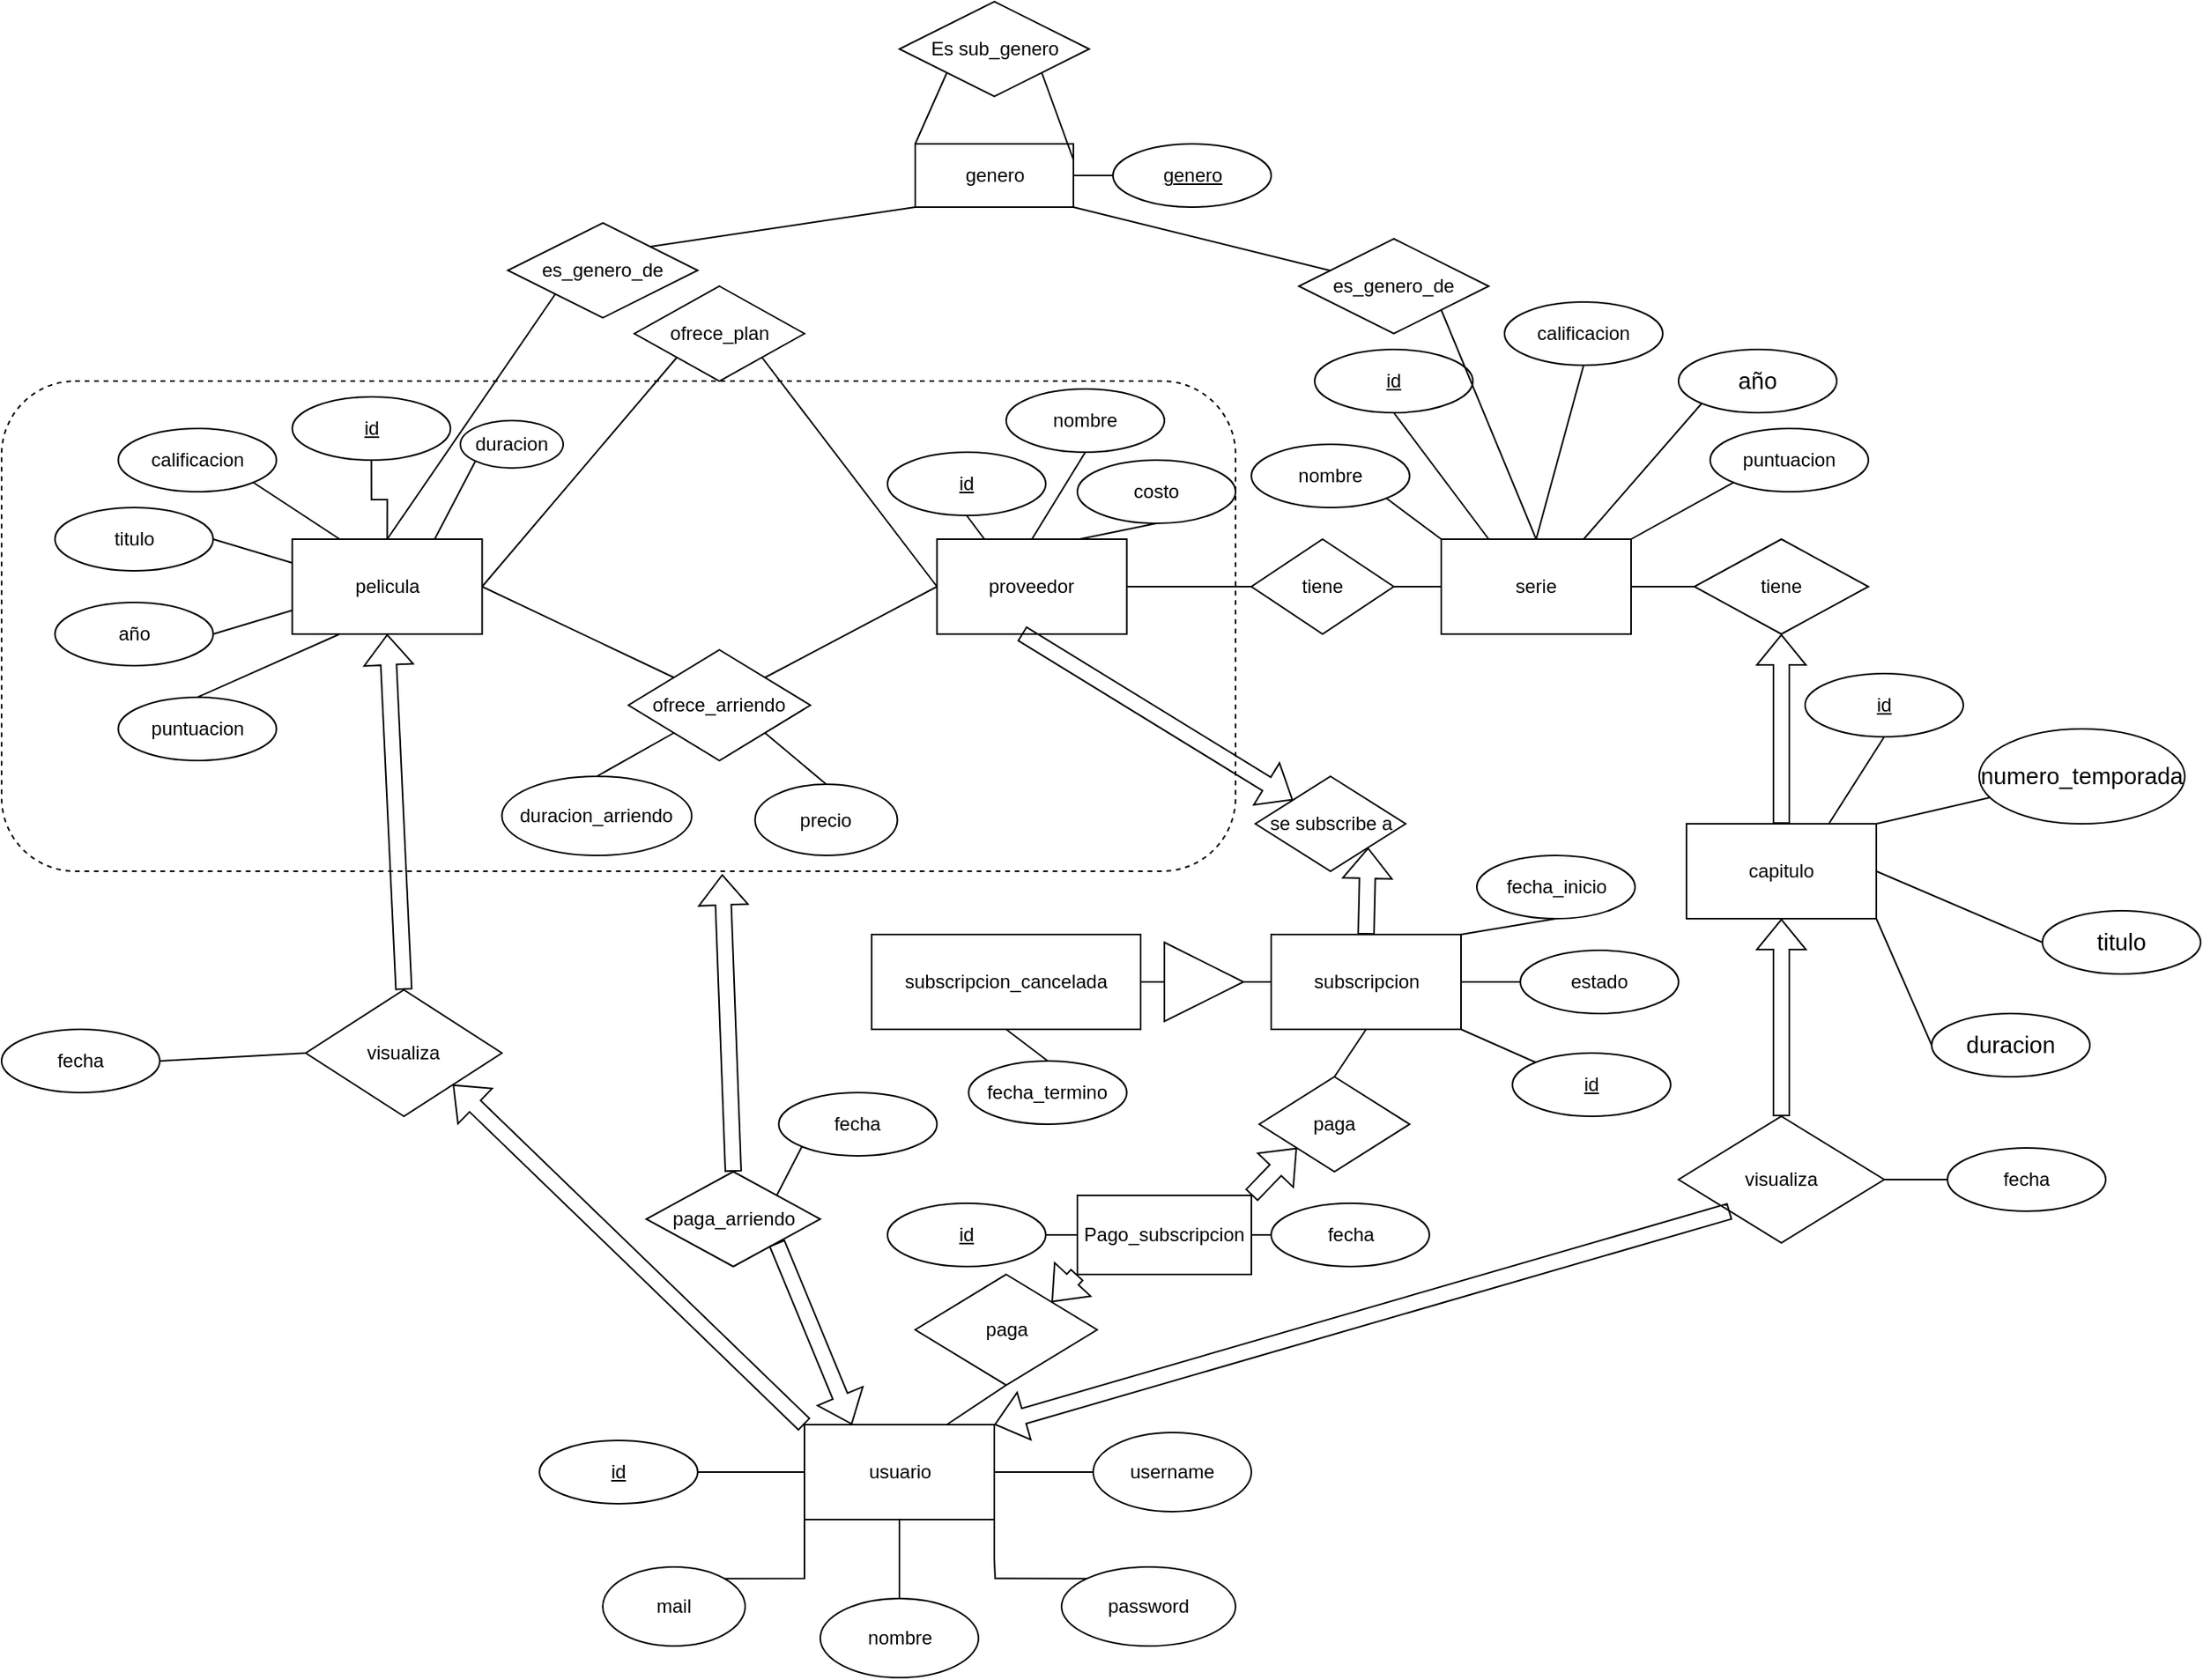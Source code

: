 <mxfile version="15.5.2" type="github">
  <diagram id="vlHWbcFzSscFvXUxdv6s" name="Page-1">
    <mxGraphModel dx="3152" dy="2373" grid="1" gridSize="10" guides="1" tooltips="1" connect="1" arrows="1" fold="1" page="1" pageScale="1" pageWidth="850" pageHeight="1100" math="0" shadow="0">
      <root>
        <mxCell id="0" />
        <mxCell id="1" parent="0" />
        <mxCell id="LzsUhwHeqIONg-uNbYEA-2" value="usuario" style="rounded=0;whiteSpace=wrap;html=1;" parent="1" vertex="1">
          <mxGeometry x="237.5" y="740" width="120" height="60" as="geometry" />
        </mxCell>
        <mxCell id="LzsUhwHeqIONg-uNbYEA-3" value="id" style="ellipse;whiteSpace=wrap;html=1;align=center;fontStyle=4;" parent="1" vertex="1">
          <mxGeometry x="70" y="750" width="100" height="40" as="geometry" />
        </mxCell>
        <mxCell id="LzsUhwHeqIONg-uNbYEA-4" value="" style="endArrow=none;html=1;rounded=0;edgeStyle=orthogonalEdgeStyle;entryX=1;entryY=0.5;entryDx=0;entryDy=0;exitX=0;exitY=0.5;exitDx=0;exitDy=0;" parent="1" source="LzsUhwHeqIONg-uNbYEA-2" target="LzsUhwHeqIONg-uNbYEA-3" edge="1">
          <mxGeometry relative="1" as="geometry">
            <mxPoint x="260" y="800" as="sourcePoint" />
            <mxPoint x="420" y="800" as="targetPoint" />
          </mxGeometry>
        </mxCell>
        <mxCell id="LzsUhwHeqIONg-uNbYEA-5" value="pelicula" style="rounded=0;whiteSpace=wrap;html=1;" parent="1" vertex="1">
          <mxGeometry x="-86.25" y="180" width="120" height="60" as="geometry" />
        </mxCell>
        <mxCell id="LzsUhwHeqIONg-uNbYEA-6" value="id" style="ellipse;whiteSpace=wrap;html=1;align=center;fontStyle=4;" parent="1" vertex="1">
          <mxGeometry x="-86.25" y="90" width="100" height="40" as="geometry" />
        </mxCell>
        <mxCell id="LzsUhwHeqIONg-uNbYEA-7" value="" style="endArrow=none;html=1;rounded=0;edgeStyle=orthogonalEdgeStyle;entryX=0.5;entryY=1;entryDx=0;entryDy=0;exitX=0.5;exitY=0;exitDx=0;exitDy=0;" parent="1" source="LzsUhwHeqIONg-uNbYEA-5" target="LzsUhwHeqIONg-uNbYEA-6" edge="1">
          <mxGeometry relative="1" as="geometry">
            <mxPoint x="-156.25" y="180" as="sourcePoint" />
            <mxPoint x="3.75" y="180" as="targetPoint" />
          </mxGeometry>
        </mxCell>
        <mxCell id="LzsUhwHeqIONg-uNbYEA-8" value="proveedor" style="rounded=0;whiteSpace=wrap;html=1;" parent="1" vertex="1">
          <mxGeometry x="321.25" y="180" width="120" height="60" as="geometry" />
        </mxCell>
        <mxCell id="LzsUhwHeqIONg-uNbYEA-9" value="id" style="ellipse;whiteSpace=wrap;html=1;align=center;fontStyle=4;" parent="1" vertex="1">
          <mxGeometry x="290" y="125" width="100" height="40" as="geometry" />
        </mxCell>
        <mxCell id="LzsUhwHeqIONg-uNbYEA-10" value="" style="endArrow=none;html=1;rounded=0;entryX=0.5;entryY=1;entryDx=0;entryDy=0;exitX=0.25;exitY=0;exitDx=0;exitDy=0;" parent="1" source="LzsUhwHeqIONg-uNbYEA-8" target="LzsUhwHeqIONg-uNbYEA-9" edge="1">
          <mxGeometry relative="1" as="geometry">
            <mxPoint x="-118.75" y="210" as="sourcePoint" />
            <mxPoint x="41.25" y="210" as="targetPoint" />
          </mxGeometry>
        </mxCell>
        <mxCell id="LzsUhwHeqIONg-uNbYEA-11" value="serie" style="rounded=0;whiteSpace=wrap;html=1;" parent="1" vertex="1">
          <mxGeometry x="640" y="180" width="120" height="60" as="geometry" />
        </mxCell>
        <mxCell id="LzsUhwHeqIONg-uNbYEA-12" value="id" style="ellipse;whiteSpace=wrap;html=1;align=center;fontStyle=4;" parent="1" vertex="1">
          <mxGeometry x="560" y="60" width="100" height="40" as="geometry" />
        </mxCell>
        <mxCell id="LzsUhwHeqIONg-uNbYEA-13" value="" style="endArrow=none;html=1;rounded=0;entryX=0.5;entryY=1;entryDx=0;entryDy=0;exitX=0.25;exitY=0;exitDx=0;exitDy=0;" parent="1" source="LzsUhwHeqIONg-uNbYEA-11" target="LzsUhwHeqIONg-uNbYEA-12" edge="1">
          <mxGeometry relative="1" as="geometry">
            <mxPoint x="700" y="180" as="sourcePoint" />
            <mxPoint x="860" y="180" as="targetPoint" />
          </mxGeometry>
        </mxCell>
        <mxCell id="LzsUhwHeqIONg-uNbYEA-14" value="ofrece_plan" style="shape=rhombus;perimeter=rhombusPerimeter;whiteSpace=wrap;html=1;align=center;" parent="1" vertex="1">
          <mxGeometry x="130" y="20" width="107.5" height="60" as="geometry" />
        </mxCell>
        <mxCell id="LzsUhwHeqIONg-uNbYEA-15" value="tiene" style="shape=rhombus;perimeter=rhombusPerimeter;whiteSpace=wrap;html=1;align=center;" parent="1" vertex="1">
          <mxGeometry x="520" y="180" width="90" height="60" as="geometry" />
        </mxCell>
        <mxCell id="LzsUhwHeqIONg-uNbYEA-16" value="" style="endArrow=none;html=1;rounded=0;exitX=1;exitY=0.5;exitDx=0;exitDy=0;entryX=0;entryY=1;entryDx=0;entryDy=0;" parent="1" source="LzsUhwHeqIONg-uNbYEA-5" target="LzsUhwHeqIONg-uNbYEA-14" edge="1">
          <mxGeometry relative="1" as="geometry">
            <mxPoint x="33.75" y="260" as="sourcePoint" />
            <mxPoint x="73.75" y="210" as="targetPoint" />
          </mxGeometry>
        </mxCell>
        <mxCell id="LzsUhwHeqIONg-uNbYEA-17" value="" style="endArrow=none;html=1;rounded=0;exitX=1;exitY=1;exitDx=0;exitDy=0;entryX=0;entryY=0.5;entryDx=0;entryDy=0;" parent="1" source="LzsUhwHeqIONg-uNbYEA-14" target="LzsUhwHeqIONg-uNbYEA-8" edge="1">
          <mxGeometry relative="1" as="geometry">
            <mxPoint x="206.25" y="120" as="sourcePoint" />
            <mxPoint x="326.25" y="210" as="targetPoint" />
          </mxGeometry>
        </mxCell>
        <mxCell id="LzsUhwHeqIONg-uNbYEA-18" value="" style="endArrow=none;html=1;rounded=0;edgeStyle=orthogonalEdgeStyle;exitX=1;exitY=0.5;exitDx=0;exitDy=0;entryX=0;entryY=0.5;entryDx=0;entryDy=0;" parent="1" source="LzsUhwHeqIONg-uNbYEA-8" target="LzsUhwHeqIONg-uNbYEA-15" edge="1">
          <mxGeometry relative="1" as="geometry">
            <mxPoint x="490" y="210" as="sourcePoint" />
            <mxPoint x="520" y="210" as="targetPoint" />
          </mxGeometry>
        </mxCell>
        <mxCell id="LzsUhwHeqIONg-uNbYEA-19" value="" style="endArrow=none;html=1;rounded=0;edgeStyle=orthogonalEdgeStyle;exitX=1;exitY=0.5;exitDx=0;exitDy=0;entryX=0;entryY=0.5;entryDx=0;entryDy=0;" parent="1" source="LzsUhwHeqIONg-uNbYEA-15" target="LzsUhwHeqIONg-uNbYEA-11" edge="1">
          <mxGeometry relative="1" as="geometry">
            <mxPoint x="440" y="60" as="sourcePoint" />
            <mxPoint x="600" y="60" as="targetPoint" />
          </mxGeometry>
        </mxCell>
        <mxCell id="LzsUhwHeqIONg-uNbYEA-20" value="paga" style="shape=rhombus;perimeter=rhombusPerimeter;whiteSpace=wrap;html=1;align=center;" parent="1" vertex="1">
          <mxGeometry x="307.5" y="645" width="115" height="70" as="geometry" />
        </mxCell>
        <mxCell id="LzsUhwHeqIONg-uNbYEA-21" value="" style="endArrow=none;html=1;rounded=0;exitX=0.5;exitY=1;exitDx=0;exitDy=0;entryX=0.75;entryY=0;entryDx=0;entryDy=0;" parent="1" source="LzsUhwHeqIONg-uNbYEA-20" target="LzsUhwHeqIONg-uNbYEA-2" edge="1">
          <mxGeometry relative="1" as="geometry">
            <mxPoint x="340" y="590" as="sourcePoint" />
            <mxPoint x="500" y="590" as="targetPoint" />
          </mxGeometry>
        </mxCell>
        <mxCell id="LzsUhwHeqIONg-uNbYEA-22" value="nombre" style="ellipse;whiteSpace=wrap;html=1;" parent="1" vertex="1">
          <mxGeometry x="247.5" y="850" width="100" height="50" as="geometry" />
        </mxCell>
        <mxCell id="LzsUhwHeqIONg-uNbYEA-23" value="mail" style="ellipse;whiteSpace=wrap;html=1;" parent="1" vertex="1">
          <mxGeometry x="110" y="830" width="90" height="50" as="geometry" />
        </mxCell>
        <mxCell id="LzsUhwHeqIONg-uNbYEA-24" value="password" style="ellipse;whiteSpace=wrap;html=1;" parent="1" vertex="1">
          <mxGeometry x="400" y="830" width="110" height="50" as="geometry" />
        </mxCell>
        <mxCell id="LzsUhwHeqIONg-uNbYEA-25" value="username" style="ellipse;whiteSpace=wrap;html=1;" parent="1" vertex="1">
          <mxGeometry x="420" y="745" width="100" height="50" as="geometry" />
        </mxCell>
        <mxCell id="LzsUhwHeqIONg-uNbYEA-26" value="" style="endArrow=none;html=1;rounded=0;edgeStyle=orthogonalEdgeStyle;exitX=1;exitY=0;exitDx=0;exitDy=0;entryX=0;entryY=1;entryDx=0;entryDy=0;" parent="1" source="LzsUhwHeqIONg-uNbYEA-23" target="LzsUhwHeqIONg-uNbYEA-2" edge="1">
          <mxGeometry relative="1" as="geometry">
            <mxPoint x="160" y="1000" as="sourcePoint" />
            <mxPoint x="320" y="1000" as="targetPoint" />
          </mxGeometry>
        </mxCell>
        <mxCell id="LzsUhwHeqIONg-uNbYEA-27" value="" style="endArrow=none;html=1;rounded=0;edgeStyle=orthogonalEdgeStyle;exitX=0.5;exitY=1;exitDx=0;exitDy=0;entryX=0.5;entryY=0;entryDx=0;entryDy=0;" parent="1" source="LzsUhwHeqIONg-uNbYEA-2" target="LzsUhwHeqIONg-uNbYEA-22" edge="1">
          <mxGeometry relative="1" as="geometry">
            <mxPoint x="360" y="800" as="sourcePoint" />
            <mxPoint x="520" y="800" as="targetPoint" />
          </mxGeometry>
        </mxCell>
        <mxCell id="LzsUhwHeqIONg-uNbYEA-28" value="" style="endArrow=none;html=1;rounded=0;edgeStyle=orthogonalEdgeStyle;entryX=0;entryY=0.5;entryDx=0;entryDy=0;exitX=1;exitY=0.5;exitDx=0;exitDy=0;" parent="1" source="LzsUhwHeqIONg-uNbYEA-2" target="LzsUhwHeqIONg-uNbYEA-25" edge="1">
          <mxGeometry relative="1" as="geometry">
            <mxPoint x="390" y="770" as="sourcePoint" />
            <mxPoint x="190" y="1040" as="targetPoint" />
          </mxGeometry>
        </mxCell>
        <mxCell id="LzsUhwHeqIONg-uNbYEA-29" value="" style="endArrow=none;html=1;rounded=0;edgeStyle=orthogonalEdgeStyle;exitX=1;exitY=1;exitDx=0;exitDy=0;entryX=0;entryY=0;entryDx=0;entryDy=0;" parent="1" source="LzsUhwHeqIONg-uNbYEA-2" target="LzsUhwHeqIONg-uNbYEA-24" edge="1">
          <mxGeometry relative="1" as="geometry">
            <mxPoint x="320" y="990" as="sourcePoint" />
            <mxPoint x="480" y="990" as="targetPoint" />
            <Array as="points">
              <mxPoint x="358" y="825" />
              <mxPoint x="358" y="857" />
            </Array>
          </mxGeometry>
        </mxCell>
        <mxCell id="LzsUhwHeqIONg-uNbYEA-30" value="duracion" style="ellipse;whiteSpace=wrap;html=1;align=center;" parent="1" vertex="1">
          <mxGeometry x="20" y="105" width="65" height="30" as="geometry" />
        </mxCell>
        <mxCell id="LzsUhwHeqIONg-uNbYEA-31" value="calificacion" style="ellipse;whiteSpace=wrap;html=1;align=center;" parent="1" vertex="1">
          <mxGeometry x="-196.25" y="110" width="100" height="40" as="geometry" />
        </mxCell>
        <mxCell id="LzsUhwHeqIONg-uNbYEA-32" value="año" style="ellipse;whiteSpace=wrap;html=1;align=center;" parent="1" vertex="1">
          <mxGeometry x="-236.25" y="220" width="100" height="40" as="geometry" />
        </mxCell>
        <mxCell id="LzsUhwHeqIONg-uNbYEA-33" value="puntuacion" style="ellipse;whiteSpace=wrap;html=1;align=center;" parent="1" vertex="1">
          <mxGeometry x="-196.25" y="280" width="100" height="40" as="geometry" />
        </mxCell>
        <mxCell id="LzsUhwHeqIONg-uNbYEA-34" value="titulo" style="ellipse;whiteSpace=wrap;html=1;align=center;" parent="1" vertex="1">
          <mxGeometry x="-236.25" y="160" width="100" height="40" as="geometry" />
        </mxCell>
        <mxCell id="LzsUhwHeqIONg-uNbYEA-35" value="" style="endArrow=none;html=1;rounded=0;exitX=1;exitY=0.5;exitDx=0;exitDy=0;entryX=0;entryY=0.25;entryDx=0;entryDy=0;" parent="1" source="LzsUhwHeqIONg-uNbYEA-34" target="LzsUhwHeqIONg-uNbYEA-5" edge="1">
          <mxGeometry relative="1" as="geometry">
            <mxPoint x="-116.25" y="190" as="sourcePoint" />
            <mxPoint x="-86.25" y="180" as="targetPoint" />
          </mxGeometry>
        </mxCell>
        <mxCell id="LzsUhwHeqIONg-uNbYEA-36" value="" style="endArrow=none;html=1;rounded=0;entryX=0;entryY=1;entryDx=0;entryDy=0;exitX=0.75;exitY=0;exitDx=0;exitDy=0;" parent="1" source="LzsUhwHeqIONg-uNbYEA-5" target="LzsUhwHeqIONg-uNbYEA-30" edge="1">
          <mxGeometry relative="1" as="geometry">
            <mxPoint x="-86.25" y="270" as="sourcePoint" />
            <mxPoint x="73.75" y="270" as="targetPoint" />
          </mxGeometry>
        </mxCell>
        <mxCell id="LzsUhwHeqIONg-uNbYEA-37" value="" style="endArrow=none;html=1;rounded=0;exitX=1;exitY=1;exitDx=0;exitDy=0;entryX=0.25;entryY=0;entryDx=0;entryDy=0;" parent="1" source="LzsUhwHeqIONg-uNbYEA-31" target="LzsUhwHeqIONg-uNbYEA-5" edge="1">
          <mxGeometry relative="1" as="geometry">
            <mxPoint x="-46.25" y="370" as="sourcePoint" />
            <mxPoint x="113.75" y="370" as="targetPoint" />
          </mxGeometry>
        </mxCell>
        <mxCell id="LzsUhwHeqIONg-uNbYEA-38" value="" style="endArrow=none;html=1;rounded=0;exitX=1;exitY=0.5;exitDx=0;exitDy=0;entryX=0;entryY=0.75;entryDx=0;entryDy=0;" parent="1" source="LzsUhwHeqIONg-uNbYEA-32" target="LzsUhwHeqIONg-uNbYEA-5" edge="1">
          <mxGeometry relative="1" as="geometry">
            <mxPoint x="-106.25" y="420" as="sourcePoint" />
            <mxPoint x="53.75" y="420" as="targetPoint" />
          </mxGeometry>
        </mxCell>
        <mxCell id="LzsUhwHeqIONg-uNbYEA-39" value="" style="endArrow=none;html=1;rounded=0;exitX=0.5;exitY=0;exitDx=0;exitDy=0;entryX=0.25;entryY=1;entryDx=0;entryDy=0;" parent="1" source="LzsUhwHeqIONg-uNbYEA-33" target="LzsUhwHeqIONg-uNbYEA-5" edge="1">
          <mxGeometry relative="1" as="geometry">
            <mxPoint x="-120.895" y="285.858" as="sourcePoint" />
            <mxPoint x="23.75" y="430" as="targetPoint" />
          </mxGeometry>
        </mxCell>
        <mxCell id="LzsUhwHeqIONg-uNbYEA-40" value="puntuacion" style="ellipse;whiteSpace=wrap;html=1;align=center;" parent="1" vertex="1">
          <mxGeometry x="810" y="110" width="100" height="40" as="geometry" />
        </mxCell>
        <mxCell id="LzsUhwHeqIONg-uNbYEA-41" value="calificacion" style="ellipse;whiteSpace=wrap;html=1;align=center;" parent="1" vertex="1">
          <mxGeometry x="680" y="30" width="100" height="40" as="geometry" />
        </mxCell>
        <mxCell id="LzsUhwHeqIONg-uNbYEA-42" value="nombre" style="ellipse;whiteSpace=wrap;html=1;align=center;" parent="1" vertex="1">
          <mxGeometry x="520" y="120" width="100" height="40" as="geometry" />
        </mxCell>
        <mxCell id="LzsUhwHeqIONg-uNbYEA-43" value="" style="endArrow=none;html=1;rounded=0;exitX=1;exitY=1;exitDx=0;exitDy=0;entryX=0;entryY=0;entryDx=0;entryDy=0;" parent="1" source="LzsUhwHeqIONg-uNbYEA-42" target="LzsUhwHeqIONg-uNbYEA-11" edge="1">
          <mxGeometry relative="1" as="geometry">
            <mxPoint x="620" y="160" as="sourcePoint" />
            <mxPoint x="780" y="160" as="targetPoint" />
          </mxGeometry>
        </mxCell>
        <mxCell id="LzsUhwHeqIONg-uNbYEA-44" value="" style="endArrow=none;html=1;exitX=0.5;exitY=0;exitDx=0;exitDy=0;rounded=0;entryX=0.5;entryY=1;entryDx=0;entryDy=0;" parent="1" source="LzsUhwHeqIONg-uNbYEA-11" target="LzsUhwHeqIONg-uNbYEA-41" edge="1">
          <mxGeometry relative="1" as="geometry">
            <mxPoint x="620" y="290" as="sourcePoint" />
            <mxPoint x="710" y="80" as="targetPoint" />
          </mxGeometry>
        </mxCell>
        <mxCell id="LzsUhwHeqIONg-uNbYEA-45" value="" style="endArrow=none;html=1;rounded=0;exitX=1;exitY=0;exitDx=0;exitDy=0;entryX=0;entryY=1;entryDx=0;entryDy=0;" parent="1" source="LzsUhwHeqIONg-uNbYEA-11" target="LzsUhwHeqIONg-uNbYEA-40" edge="1">
          <mxGeometry relative="1" as="geometry">
            <mxPoint x="790" y="220" as="sourcePoint" />
            <mxPoint x="820" y="210" as="targetPoint" />
          </mxGeometry>
        </mxCell>
        <mxCell id="LzsUhwHeqIONg-uNbYEA-48" value="nombre" style="ellipse;whiteSpace=wrap;html=1;align=center;" parent="1" vertex="1">
          <mxGeometry x="365" y="85" width="100" height="40" as="geometry" />
        </mxCell>
        <mxCell id="LzsUhwHeqIONg-uNbYEA-49" value="" style="endArrow=none;html=1;rounded=0;entryX=0.5;entryY=1;entryDx=0;entryDy=0;exitX=0.5;exitY=0;exitDx=0;exitDy=0;" parent="1" source="LzsUhwHeqIONg-uNbYEA-8" target="LzsUhwHeqIONg-uNbYEA-48" edge="1">
          <mxGeometry relative="1" as="geometry">
            <mxPoint x="371.25" y="190" as="sourcePoint" />
            <mxPoint x="303.75" y="100" as="targetPoint" />
          </mxGeometry>
        </mxCell>
        <mxCell id="LzsUhwHeqIONg-uNbYEA-50" value="costo" style="ellipse;whiteSpace=wrap;html=1;align=center;" parent="1" vertex="1">
          <mxGeometry x="410" y="130" width="100" height="40" as="geometry" />
        </mxCell>
        <mxCell id="LzsUhwHeqIONg-uNbYEA-51" value="" style="endArrow=none;html=1;rounded=0;entryX=0.5;entryY=1;entryDx=0;entryDy=0;exitX=0.75;exitY=0;exitDx=0;exitDy=0;" parent="1" source="LzsUhwHeqIONg-uNbYEA-8" target="LzsUhwHeqIONg-uNbYEA-50" edge="1">
          <mxGeometry relative="1" as="geometry">
            <mxPoint x="371.25" y="190" as="sourcePoint" />
            <mxPoint x="303.75" y="100" as="targetPoint" />
            <Array as="points" />
          </mxGeometry>
        </mxCell>
        <mxCell id="LzsUhwHeqIONg-uNbYEA-58" value="precio" style="ellipse;whiteSpace=wrap;html=1;align=center;" parent="1" vertex="1">
          <mxGeometry x="206.25" y="335" width="90" height="45" as="geometry" />
        </mxCell>
        <mxCell id="LzsUhwHeqIONg-uNbYEA-59" value="duracion_arriendo" style="ellipse;whiteSpace=wrap;html=1;align=center;" parent="1" vertex="1">
          <mxGeometry x="46.25" y="330" width="120" height="50" as="geometry" />
        </mxCell>
        <mxCell id="LzsUhwHeqIONg-uNbYEA-60" value="" style="endArrow=none;html=1;rounded=0;exitX=0.5;exitY=0;exitDx=0;exitDy=0;entryX=0;entryY=1;entryDx=0;entryDy=0;" parent="1" source="LzsUhwHeqIONg-uNbYEA-59" target="LzsUhwHeqIONg-uNbYEA-71" edge="1">
          <mxGeometry relative="1" as="geometry">
            <mxPoint x="316.25" y="380" as="sourcePoint" />
            <mxPoint x="196.25" y="450" as="targetPoint" />
          </mxGeometry>
        </mxCell>
        <mxCell id="LzsUhwHeqIONg-uNbYEA-63" value="" style="endArrow=none;html=1;rounded=0;exitX=1;exitY=1;exitDx=0;exitDy=0;entryX=0.5;entryY=0;entryDx=0;entryDy=0;" parent="1" source="LzsUhwHeqIONg-uNbYEA-71" target="LzsUhwHeqIONg-uNbYEA-58" edge="1">
          <mxGeometry relative="1" as="geometry">
            <mxPoint x="256.25" y="450" as="sourcePoint" />
            <mxPoint x="226.25" y="430" as="targetPoint" />
          </mxGeometry>
        </mxCell>
        <mxCell id="LzsUhwHeqIONg-uNbYEA-71" value="ofrece_arriendo" style="rhombus;whiteSpace=wrap;html=1;" parent="1" vertex="1">
          <mxGeometry x="126.25" y="250" width="115" height="70" as="geometry" />
        </mxCell>
        <mxCell id="LzsUhwHeqIONg-uNbYEA-72" value="" style="endArrow=none;html=1;rounded=0;exitX=1;exitY=0.5;exitDx=0;exitDy=0;entryX=0;entryY=0;entryDx=0;entryDy=0;" parent="1" source="LzsUhwHeqIONg-uNbYEA-5" target="LzsUhwHeqIONg-uNbYEA-71" edge="1">
          <mxGeometry relative="1" as="geometry">
            <mxPoint x="43.75" y="220" as="sourcePoint" />
            <mxPoint x="156.25" y="170" as="targetPoint" />
          </mxGeometry>
        </mxCell>
        <mxCell id="LzsUhwHeqIONg-uNbYEA-73" value="" style="endArrow=none;html=1;rounded=0;exitX=1;exitY=0;exitDx=0;exitDy=0;entryX=0;entryY=0.5;entryDx=0;entryDy=0;" parent="1" source="LzsUhwHeqIONg-uNbYEA-71" target="LzsUhwHeqIONg-uNbYEA-8" edge="1">
          <mxGeometry relative="1" as="geometry">
            <mxPoint x="43.75" y="220" as="sourcePoint" />
            <mxPoint x="170" y="277.5" as="targetPoint" />
          </mxGeometry>
        </mxCell>
        <mxCell id="LzsUhwHeqIONg-uNbYEA-74" value="paga_arriendo" style="rhombus;whiteSpace=wrap;html=1;" parent="1" vertex="1">
          <mxGeometry x="137.5" y="580" width="110" height="60" as="geometry" />
        </mxCell>
        <mxCell id="LzsUhwHeqIONg-uNbYEA-76" value="capitulo" style="whiteSpace=wrap;html=1;align=center;" parent="1" vertex="1">
          <mxGeometry x="795" y="360" width="120" height="60" as="geometry" />
        </mxCell>
        <mxCell id="LzsUhwHeqIONg-uNbYEA-77" value="tiene" style="shape=rhombus;perimeter=rhombusPerimeter;whiteSpace=wrap;html=1;align=center;" parent="1" vertex="1">
          <mxGeometry x="800" y="180" width="110" height="60" as="geometry" />
        </mxCell>
        <mxCell id="LzsUhwHeqIONg-uNbYEA-78" value="" style="endArrow=none;html=1;rounded=0;entryX=0;entryY=0.5;entryDx=0;entryDy=0;exitX=1;exitY=0.5;exitDx=0;exitDy=0;" parent="1" source="LzsUhwHeqIONg-uNbYEA-11" target="LzsUhwHeqIONg-uNbYEA-77" edge="1">
          <mxGeometry relative="1" as="geometry">
            <mxPoint x="800" y="230" as="sourcePoint" />
            <mxPoint x="570" y="180" as="targetPoint" />
          </mxGeometry>
        </mxCell>
        <mxCell id="LzsUhwHeqIONg-uNbYEA-81" value="id" style="ellipse;whiteSpace=wrap;html=1;align=center;fontStyle=4;" parent="1" vertex="1">
          <mxGeometry x="870" y="265" width="100" height="40" as="geometry" />
        </mxCell>
        <mxCell id="LzsUhwHeqIONg-uNbYEA-82" value="" style="endArrow=none;html=1;rounded=0;entryX=0.75;entryY=0;entryDx=0;entryDy=0;exitX=0.5;exitY=1;exitDx=0;exitDy=0;" parent="1" target="LzsUhwHeqIONg-uNbYEA-76" edge="1" source="LzsUhwHeqIONg-uNbYEA-81">
          <mxGeometry relative="1" as="geometry">
            <mxPoint x="1010" y="110" as="sourcePoint" />
            <mxPoint x="1170" y="110" as="targetPoint" />
          </mxGeometry>
        </mxCell>
        <mxCell id="LzsUhwHeqIONg-uNbYEA-83" value="&lt;span style=&quot;font-size: 11.0pt ; line-height: 107% ; font-family: &amp;#34;calibri&amp;#34; , sans-serif&quot;&gt;numero_temporada&lt;/span&gt;" style="ellipse;whiteSpace=wrap;html=1;align=center;" parent="1" vertex="1">
          <mxGeometry x="980" y="300" width="130" height="60" as="geometry" />
        </mxCell>
        <mxCell id="LzsUhwHeqIONg-uNbYEA-84" value="&lt;span style=&quot;font-size: 11.0pt ; line-height: 107% ; font-family: &amp;#34;calibri&amp;#34; , sans-serif&quot;&gt;titulo&lt;/span&gt;" style="ellipse;whiteSpace=wrap;html=1;align=center;" parent="1" vertex="1">
          <mxGeometry x="1020" y="415" width="100" height="40" as="geometry" />
        </mxCell>
        <mxCell id="LzsUhwHeqIONg-uNbYEA-85" value="&lt;span style=&quot;font-size: 11.0pt ; line-height: 107% ; font-family: &amp;#34;calibri&amp;#34; , sans-serif&quot;&gt;año&lt;/span&gt;" style="ellipse;whiteSpace=wrap;html=1;align=center;" parent="1" vertex="1">
          <mxGeometry x="790" y="60" width="100" height="40" as="geometry" />
        </mxCell>
        <mxCell id="LzsUhwHeqIONg-uNbYEA-86" value="&lt;span style=&quot;font-size: 11.0pt ; line-height: 107% ; font-family: &amp;#34;calibri&amp;#34; , sans-serif&quot;&gt;duracion&lt;/span&gt;" style="ellipse;whiteSpace=wrap;html=1;align=center;" parent="1" vertex="1">
          <mxGeometry x="950" y="480" width="100" height="40" as="geometry" />
        </mxCell>
        <mxCell id="LzsUhwHeqIONg-uNbYEA-87" value="" style="endArrow=none;html=1;rounded=0;exitX=1;exitY=0;exitDx=0;exitDy=0;" parent="1" source="LzsUhwHeqIONg-uNbYEA-76" target="LzsUhwHeqIONg-uNbYEA-83" edge="1">
          <mxGeometry relative="1" as="geometry">
            <mxPoint x="1000" y="310" as="sourcePoint" />
            <mxPoint x="1160" y="310" as="targetPoint" />
          </mxGeometry>
        </mxCell>
        <mxCell id="LzsUhwHeqIONg-uNbYEA-89" value="" style="endArrow=none;html=1;rounded=0;entryX=0;entryY=0.5;entryDx=0;entryDy=0;exitX=1;exitY=1;exitDx=0;exitDy=0;" parent="1" target="LzsUhwHeqIONg-uNbYEA-86" edge="1" source="LzsUhwHeqIONg-uNbYEA-76">
          <mxGeometry relative="1" as="geometry">
            <mxPoint x="1110" y="210" as="sourcePoint" />
            <mxPoint x="1270" y="210" as="targetPoint" />
          </mxGeometry>
        </mxCell>
        <mxCell id="LzsUhwHeqIONg-uNbYEA-90" value="" style="endArrow=none;html=1;rounded=0;entryX=0;entryY=1;entryDx=0;entryDy=0;exitX=0.75;exitY=0;exitDx=0;exitDy=0;" parent="1" source="LzsUhwHeqIONg-uNbYEA-11" target="LzsUhwHeqIONg-uNbYEA-85" edge="1">
          <mxGeometry relative="1" as="geometry">
            <mxPoint x="1120" y="220" as="sourcePoint" />
            <mxPoint x="1250" y="220" as="targetPoint" />
          </mxGeometry>
        </mxCell>
        <mxCell id="LzsUhwHeqIONg-uNbYEA-91" value="" style="endArrow=none;html=1;rounded=0;entryX=0;entryY=0.5;entryDx=0;entryDy=0;exitX=1;exitY=0.5;exitDx=0;exitDy=0;" parent="1" source="LzsUhwHeqIONg-uNbYEA-76" target="LzsUhwHeqIONg-uNbYEA-84" edge="1">
          <mxGeometry relative="1" as="geometry">
            <mxPoint x="1130" y="230" as="sourcePoint" />
            <mxPoint x="1260" y="230" as="targetPoint" />
          </mxGeometry>
        </mxCell>
        <mxCell id="LzsUhwHeqIONg-uNbYEA-92" value="genero" style="whiteSpace=wrap;html=1;align=center;" parent="1" vertex="1">
          <mxGeometry x="307.5" y="-70" width="100" height="40" as="geometry" />
        </mxCell>
        <mxCell id="LzsUhwHeqIONg-uNbYEA-93" value="Es sub_genero" style="shape=rhombus;perimeter=rhombusPerimeter;whiteSpace=wrap;html=1;align=center;" parent="1" vertex="1">
          <mxGeometry x="297.5" y="-160" width="120" height="60" as="geometry" />
        </mxCell>
        <mxCell id="LzsUhwHeqIONg-uNbYEA-94" value="" style="endArrow=none;html=1;rounded=0;entryX=0;entryY=0;entryDx=0;entryDy=0;exitX=0;exitY=1;exitDx=0;exitDy=0;" parent="1" source="LzsUhwHeqIONg-uNbYEA-93" target="LzsUhwHeqIONg-uNbYEA-92" edge="1">
          <mxGeometry relative="1" as="geometry">
            <mxPoint x="122.5" y="-80" as="sourcePoint" />
            <mxPoint x="282.5" y="-80" as="targetPoint" />
          </mxGeometry>
        </mxCell>
        <mxCell id="LzsUhwHeqIONg-uNbYEA-95" value="" style="endArrow=none;html=1;rounded=0;exitX=1;exitY=1;exitDx=0;exitDy=0;entryX=1;entryY=0.25;entryDx=0;entryDy=0;" parent="1" source="LzsUhwHeqIONg-uNbYEA-93" target="LzsUhwHeqIONg-uNbYEA-92" edge="1">
          <mxGeometry relative="1" as="geometry">
            <mxPoint x="562.5" y="-190" as="sourcePoint" />
            <mxPoint x="722.5" y="-190" as="targetPoint" />
          </mxGeometry>
        </mxCell>
        <mxCell id="LzsUhwHeqIONg-uNbYEA-96" value="es_genero_de" style="shape=rhombus;perimeter=rhombusPerimeter;whiteSpace=wrap;html=1;align=center;" parent="1" vertex="1">
          <mxGeometry x="50" y="-20" width="120" height="60" as="geometry" />
        </mxCell>
        <mxCell id="LzsUhwHeqIONg-uNbYEA-97" value="es_genero_de" style="shape=rhombus;perimeter=rhombusPerimeter;whiteSpace=wrap;html=1;align=center;" parent="1" vertex="1">
          <mxGeometry x="550" y="-10" width="120" height="60" as="geometry" />
        </mxCell>
        <mxCell id="LzsUhwHeqIONg-uNbYEA-99" value="" style="endArrow=none;html=1;rounded=0;exitX=1;exitY=0;exitDx=0;exitDy=0;entryX=0;entryY=1;entryDx=0;entryDy=0;" parent="1" source="LzsUhwHeqIONg-uNbYEA-96" target="LzsUhwHeqIONg-uNbYEA-92" edge="1">
          <mxGeometry relative="1" as="geometry">
            <mxPoint x="290" y="-40" as="sourcePoint" />
            <mxPoint x="450" y="-40" as="targetPoint" />
          </mxGeometry>
        </mxCell>
        <mxCell id="LzsUhwHeqIONg-uNbYEA-100" value="" style="endArrow=none;html=1;rounded=0;entryX=1;entryY=1;entryDx=0;entryDy=0;" parent="1" source="LzsUhwHeqIONg-uNbYEA-97" target="LzsUhwHeqIONg-uNbYEA-92" edge="1">
          <mxGeometry relative="1" as="geometry">
            <mxPoint x="220" y="-35" as="sourcePoint" />
            <mxPoint x="375" y="-130" as="targetPoint" />
          </mxGeometry>
        </mxCell>
        <mxCell id="LzsUhwHeqIONg-uNbYEA-101" value="" style="endArrow=none;html=1;rounded=0;entryX=1;entryY=1;entryDx=0;entryDy=0;exitX=0.5;exitY=0;exitDx=0;exitDy=0;" parent="1" source="LzsUhwHeqIONg-uNbYEA-11" target="LzsUhwHeqIONg-uNbYEA-97" edge="1">
          <mxGeometry relative="1" as="geometry">
            <mxPoint x="883.333" y="-26.667" as="sourcePoint" />
            <mxPoint x="750" y="-110" as="targetPoint" />
          </mxGeometry>
        </mxCell>
        <mxCell id="LzsUhwHeqIONg-uNbYEA-102" value="" style="endArrow=none;html=1;rounded=0;entryX=0;entryY=1;entryDx=0;entryDy=0;exitX=0.5;exitY=0;exitDx=0;exitDy=0;" parent="1" source="LzsUhwHeqIONg-uNbYEA-5" target="LzsUhwHeqIONg-uNbYEA-96" edge="1">
          <mxGeometry relative="1" as="geometry">
            <mxPoint x="-140" y="-10" as="sourcePoint" />
            <mxPoint x="20" y="-10" as="targetPoint" />
          </mxGeometry>
        </mxCell>
        <mxCell id="Lq-seX1ARuiqlSKqtP_e-1" value="&lt;span&gt;subscripcion&lt;/span&gt;" style="rounded=0;whiteSpace=wrap;html=1;" vertex="1" parent="1">
          <mxGeometry x="532.5" y="430" width="120" height="60" as="geometry" />
        </mxCell>
        <mxCell id="Lq-seX1ARuiqlSKqtP_e-2" value="subscripcion_cancelada" style="rounded=0;whiteSpace=wrap;html=1;" vertex="1" parent="1">
          <mxGeometry x="280" y="430" width="170" height="60" as="geometry" />
        </mxCell>
        <mxCell id="Lq-seX1ARuiqlSKqtP_e-3" value="" style="triangle;whiteSpace=wrap;html=1;rotation=0;" vertex="1" parent="1">
          <mxGeometry x="465" y="435" width="50" height="50" as="geometry" />
        </mxCell>
        <mxCell id="Lq-seX1ARuiqlSKqtP_e-7" value="" style="shape=flexArrow;endArrow=classic;html=1;rounded=0;exitX=0.5;exitY=0;exitDx=0;exitDy=0;entryX=1;entryY=1;entryDx=0;entryDy=0;" edge="1" parent="1" source="Lq-seX1ARuiqlSKqtP_e-1" target="Lq-seX1ARuiqlSKqtP_e-8">
          <mxGeometry width="50" height="50" relative="1" as="geometry">
            <mxPoint x="522.5" y="400" as="sourcePoint" />
            <mxPoint x="572.5" y="420" as="targetPoint" />
          </mxGeometry>
        </mxCell>
        <mxCell id="Lq-seX1ARuiqlSKqtP_e-8" value="se subscribe a" style="shape=rhombus;perimeter=rhombusPerimeter;whiteSpace=wrap;html=1;align=center;" vertex="1" parent="1">
          <mxGeometry x="522.5" y="330" width="95" height="60" as="geometry" />
        </mxCell>
        <mxCell id="Lq-seX1ARuiqlSKqtP_e-9" value="id" style="ellipse;whiteSpace=wrap;html=1;align=center;fontStyle=4;" vertex="1" parent="1">
          <mxGeometry x="685" y="505" width="100" height="40" as="geometry" />
        </mxCell>
        <mxCell id="Lq-seX1ARuiqlSKqtP_e-10" value="" style="endArrow=none;html=1;rounded=0;exitX=1;exitY=1;exitDx=0;exitDy=0;entryX=0;entryY=0;entryDx=0;entryDy=0;" edge="1" parent="1" source="Lq-seX1ARuiqlSKqtP_e-1" target="Lq-seX1ARuiqlSKqtP_e-9">
          <mxGeometry relative="1" as="geometry">
            <mxPoint x="772.5" y="460" as="sourcePoint" />
            <mxPoint x="677.145" y="505.858" as="targetPoint" />
          </mxGeometry>
        </mxCell>
        <mxCell id="Lq-seX1ARuiqlSKqtP_e-12" value="fecha_termino" style="ellipse;whiteSpace=wrap;html=1;align=center;" vertex="1" parent="1">
          <mxGeometry x="341.25" y="510" width="100" height="40" as="geometry" />
        </mxCell>
        <mxCell id="Lq-seX1ARuiqlSKqtP_e-13" value="" style="endArrow=none;html=1;rounded=0;exitX=0.5;exitY=1;exitDx=0;exitDy=0;entryX=0.5;entryY=0;entryDx=0;entryDy=0;" edge="1" parent="1" source="Lq-seX1ARuiqlSKqtP_e-2" target="Lq-seX1ARuiqlSKqtP_e-12">
          <mxGeometry relative="1" as="geometry">
            <mxPoint x="1002.5" y="410" as="sourcePoint" />
            <mxPoint x="947.5" y="390" as="targetPoint" />
          </mxGeometry>
        </mxCell>
        <mxCell id="Lq-seX1ARuiqlSKqtP_e-14" value="fecha_inicio" style="ellipse;whiteSpace=wrap;html=1;align=center;" vertex="1" parent="1">
          <mxGeometry x="662.5" y="380" width="100" height="40" as="geometry" />
        </mxCell>
        <mxCell id="Lq-seX1ARuiqlSKqtP_e-15" value="" style="endArrow=none;html=1;rounded=0;exitX=1;exitY=0;exitDx=0;exitDy=0;entryX=0.5;entryY=1;entryDx=0;entryDy=0;" edge="1" parent="1" source="Lq-seX1ARuiqlSKqtP_e-1" target="Lq-seX1ARuiqlSKqtP_e-14">
          <mxGeometry relative="1" as="geometry">
            <mxPoint x="662.5" y="430" as="sourcePoint" />
            <mxPoint x="822.5" y="430" as="targetPoint" />
          </mxGeometry>
        </mxCell>
        <mxCell id="Lq-seX1ARuiqlSKqtP_e-16" value="estado" style="ellipse;whiteSpace=wrap;html=1;align=center;" vertex="1" parent="1">
          <mxGeometry x="690" y="440" width="100" height="40" as="geometry" />
        </mxCell>
        <mxCell id="Lq-seX1ARuiqlSKqtP_e-19" value="Pago_subscripcion" style="whiteSpace=wrap;html=1;align=center;" vertex="1" parent="1">
          <mxGeometry x="410" y="595" width="110" height="50" as="geometry" />
        </mxCell>
        <mxCell id="Lq-seX1ARuiqlSKqtP_e-21" value="" style="shape=flexArrow;endArrow=classic;html=1;rounded=0;entryX=0.25;entryY=0;entryDx=0;entryDy=0;exitX=1;exitY=1;exitDx=0;exitDy=0;" edge="1" parent="1" source="LzsUhwHeqIONg-uNbYEA-74" target="LzsUhwHeqIONg-uNbYEA-2">
          <mxGeometry width="50" height="50" relative="1" as="geometry">
            <mxPoint x="80" y="670" as="sourcePoint" />
            <mxPoint x="130" y="620" as="targetPoint" />
          </mxGeometry>
        </mxCell>
        <mxCell id="Lq-seX1ARuiqlSKqtP_e-22" value="" style="shape=flexArrow;endArrow=classic;html=1;rounded=0;exitX=0;exitY=1;exitDx=0;exitDy=0;entryX=1;entryY=0;entryDx=0;entryDy=0;" edge="1" parent="1" source="Lq-seX1ARuiqlSKqtP_e-19" target="LzsUhwHeqIONg-uNbYEA-20">
          <mxGeometry width="50" height="50" relative="1" as="geometry">
            <mxPoint x="642.5" y="770" as="sourcePoint" />
            <mxPoint x="487.5" y="715" as="targetPoint" />
          </mxGeometry>
        </mxCell>
        <mxCell id="Lq-seX1ARuiqlSKqtP_e-23" value="" style="shape=flexArrow;endArrow=classic;html=1;rounded=0;exitX=1;exitY=0;exitDx=0;exitDy=0;entryX=0;entryY=1;entryDx=0;entryDy=0;" edge="1" parent="1" source="Lq-seX1ARuiqlSKqtP_e-19" target="Lq-seX1ARuiqlSKqtP_e-46">
          <mxGeometry width="50" height="50" relative="1" as="geometry">
            <mxPoint x="732.5" y="710" as="sourcePoint" />
            <mxPoint x="550" y="570" as="targetPoint" />
          </mxGeometry>
        </mxCell>
        <mxCell id="Lq-seX1ARuiqlSKqtP_e-24" value="" style="rounded=1;whiteSpace=wrap;html=1;dashed=1;fillColor=none;" vertex="1" parent="1">
          <mxGeometry x="-270" y="80" width="780" height="310" as="geometry" />
        </mxCell>
        <mxCell id="Lq-seX1ARuiqlSKqtP_e-25" value="" style="shape=flexArrow;endArrow=classic;html=1;rounded=0;exitX=0.5;exitY=0;exitDx=0;exitDy=0;entryX=0.584;entryY=1.006;entryDx=0;entryDy=0;entryPerimeter=0;" edge="1" parent="1" source="LzsUhwHeqIONg-uNbYEA-74" target="Lq-seX1ARuiqlSKqtP_e-24">
          <mxGeometry width="50" height="50" relative="1" as="geometry">
            <mxPoint x="170" y="500" as="sourcePoint" />
            <mxPoint x="170" y="420" as="targetPoint" />
          </mxGeometry>
        </mxCell>
        <mxCell id="Lq-seX1ARuiqlSKqtP_e-29" value="fecha" style="ellipse;whiteSpace=wrap;html=1;align=center;fillColor=default;" vertex="1" parent="1">
          <mxGeometry x="221.25" y="530" width="100" height="40" as="geometry" />
        </mxCell>
        <mxCell id="Lq-seX1ARuiqlSKqtP_e-31" value="" style="endArrow=none;html=1;rounded=0;exitX=0;exitY=1;exitDx=0;exitDy=0;entryX=1;entryY=0;entryDx=0;entryDy=0;" edge="1" parent="1" source="Lq-seX1ARuiqlSKqtP_e-29" target="LzsUhwHeqIONg-uNbYEA-74">
          <mxGeometry relative="1" as="geometry">
            <mxPoint x="-90" y="680" as="sourcePoint" />
            <mxPoint x="70" y="680" as="targetPoint" />
          </mxGeometry>
        </mxCell>
        <mxCell id="Lq-seX1ARuiqlSKqtP_e-33" value="fecha" style="ellipse;whiteSpace=wrap;html=1;align=center;fillColor=default;" vertex="1" parent="1">
          <mxGeometry x="532.5" y="600" width="100" height="40" as="geometry" />
        </mxCell>
        <mxCell id="Lq-seX1ARuiqlSKqtP_e-34" value="id" style="ellipse;whiteSpace=wrap;html=1;align=center;fontStyle=4;fillColor=default;" vertex="1" parent="1">
          <mxGeometry x="290" y="600" width="100" height="40" as="geometry" />
        </mxCell>
        <mxCell id="Lq-seX1ARuiqlSKqtP_e-35" value="" style="endArrow=none;html=1;rounded=0;exitX=1;exitY=0.5;exitDx=0;exitDy=0;entryX=0;entryY=0.5;entryDx=0;entryDy=0;" edge="1" parent="1" source="Lq-seX1ARuiqlSKqtP_e-34" target="Lq-seX1ARuiqlSKqtP_e-19">
          <mxGeometry relative="1" as="geometry">
            <mxPoint x="230" y="535" as="sourcePoint" />
            <mxPoint x="247.5" y="535" as="targetPoint" />
          </mxGeometry>
        </mxCell>
        <mxCell id="Lq-seX1ARuiqlSKqtP_e-36" value="" style="endArrow=none;html=1;rounded=0;exitX=1;exitY=0.5;exitDx=0;exitDy=0;entryX=0;entryY=0.5;entryDx=0;entryDy=0;" edge="1" parent="1" source="Lq-seX1ARuiqlSKqtP_e-19" target="Lq-seX1ARuiqlSKqtP_e-33">
          <mxGeometry relative="1" as="geometry">
            <mxPoint x="406.25" y="615" as="sourcePoint" />
            <mxPoint x="430" y="615" as="targetPoint" />
          </mxGeometry>
        </mxCell>
        <mxCell id="Lq-seX1ARuiqlSKqtP_e-38" value="" style="endArrow=none;html=1;rounded=0;exitX=0;exitY=0.5;exitDx=0;exitDy=0;entryX=1;entryY=0.5;entryDx=0;entryDy=0;" edge="1" parent="1" source="Lq-seX1ARuiqlSKqtP_e-3" target="Lq-seX1ARuiqlSKqtP_e-2">
          <mxGeometry relative="1" as="geometry">
            <mxPoint x="820" y="600" as="sourcePoint" />
            <mxPoint x="480" y="440" as="targetPoint" />
          </mxGeometry>
        </mxCell>
        <mxCell id="Lq-seX1ARuiqlSKqtP_e-43" value="genero" style="ellipse;whiteSpace=wrap;html=1;align=center;fontStyle=4;" vertex="1" parent="1">
          <mxGeometry x="432.5" y="-70" width="100" height="40" as="geometry" />
        </mxCell>
        <mxCell id="Lq-seX1ARuiqlSKqtP_e-44" value="" style="endArrow=none;html=1;rounded=0;exitX=1;exitY=0.5;exitDx=0;exitDy=0;entryX=0;entryY=0.5;entryDx=0;entryDy=0;" edge="1" parent="1" source="LzsUhwHeqIONg-uNbYEA-92" target="Lq-seX1ARuiqlSKqtP_e-43">
          <mxGeometry relative="1" as="geometry">
            <mxPoint x="572.5" y="-20" as="sourcePoint" />
            <mxPoint x="732.5" y="-20" as="targetPoint" />
          </mxGeometry>
        </mxCell>
        <mxCell id="Lq-seX1ARuiqlSKqtP_e-45" value="" style="shape=flexArrow;endArrow=classic;html=1;rounded=0;exitX=0.447;exitY=0.994;exitDx=0;exitDy=0;exitPerimeter=0;entryX=0;entryY=0;entryDx=0;entryDy=0;" edge="1" parent="1" source="LzsUhwHeqIONg-uNbYEA-8" target="Lq-seX1ARuiqlSKqtP_e-8">
          <mxGeometry width="50" height="50" relative="1" as="geometry">
            <mxPoint x="610" y="340" as="sourcePoint" />
            <mxPoint x="670" y="300" as="targetPoint" />
          </mxGeometry>
        </mxCell>
        <mxCell id="Lq-seX1ARuiqlSKqtP_e-46" value="paga" style="shape=rhombus;perimeter=rhombusPerimeter;whiteSpace=wrap;html=1;align=center;" vertex="1" parent="1">
          <mxGeometry x="525" y="520" width="95" height="60" as="geometry" />
        </mxCell>
        <mxCell id="Lq-seX1ARuiqlSKqtP_e-48" value="" style="endArrow=none;html=1;rounded=0;exitX=0.5;exitY=1;exitDx=0;exitDy=0;entryX=0.5;entryY=0;entryDx=0;entryDy=0;" edge="1" parent="1" source="Lq-seX1ARuiqlSKqtP_e-1" target="Lq-seX1ARuiqlSKqtP_e-46">
          <mxGeometry relative="1" as="geometry">
            <mxPoint x="750" y="610" as="sourcePoint" />
            <mxPoint x="910" y="610" as="targetPoint" />
          </mxGeometry>
        </mxCell>
        <mxCell id="Lq-seX1ARuiqlSKqtP_e-50" value="visualiza" style="rhombus;whiteSpace=wrap;html=1;fillColor=default;" vertex="1" parent="1">
          <mxGeometry x="-77.75" y="465" width="124" height="80" as="geometry" />
        </mxCell>
        <mxCell id="Lq-seX1ARuiqlSKqtP_e-51" value="&lt;span&gt;visualiza&lt;/span&gt;" style="rhombus;whiteSpace=wrap;html=1;fillColor=default;" vertex="1" parent="1">
          <mxGeometry x="790" y="545" width="130" height="80" as="geometry" />
        </mxCell>
        <mxCell id="Lq-seX1ARuiqlSKqtP_e-53" value="" style="endArrow=none;html=1;rounded=0;exitX=1;exitY=0.5;exitDx=0;exitDy=0;" edge="1" parent="1" source="Lq-seX1ARuiqlSKqtP_e-3" target="Lq-seX1ARuiqlSKqtP_e-1">
          <mxGeometry width="50" height="50" relative="1" as="geometry">
            <mxPoint x="490" y="540" as="sourcePoint" />
            <mxPoint x="540" y="490" as="targetPoint" />
          </mxGeometry>
        </mxCell>
        <mxCell id="Lq-seX1ARuiqlSKqtP_e-54" value="" style="endArrow=none;html=1;rounded=0;exitX=1;exitY=0.5;exitDx=0;exitDy=0;entryX=0;entryY=0.5;entryDx=0;entryDy=0;" edge="1" parent="1" source="Lq-seX1ARuiqlSKqtP_e-1" target="Lq-seX1ARuiqlSKqtP_e-16">
          <mxGeometry relative="1" as="geometry">
            <mxPoint x="840" y="590" as="sourcePoint" />
            <mxPoint x="1000" y="590" as="targetPoint" />
          </mxGeometry>
        </mxCell>
        <mxCell id="Lq-seX1ARuiqlSKqtP_e-62" value="" style="shape=flexArrow;endArrow=classic;html=1;rounded=0;entryX=0.5;entryY=1;entryDx=0;entryDy=0;exitX=0.5;exitY=0;exitDx=0;exitDy=0;" edge="1" parent="1" source="Lq-seX1ARuiqlSKqtP_e-51" target="LzsUhwHeqIONg-uNbYEA-76">
          <mxGeometry width="50" height="50" relative="1" as="geometry">
            <mxPoint x="940" y="430" as="sourcePoint" />
            <mxPoint x="1060" y="310" as="targetPoint" />
          </mxGeometry>
        </mxCell>
        <mxCell id="Lq-seX1ARuiqlSKqtP_e-63" value="" style="shape=flexArrow;endArrow=classic;html=1;rounded=0;entryX=1;entryY=0;entryDx=0;entryDy=0;exitX=0;exitY=1;exitDx=0;exitDy=0;" edge="1" parent="1" source="Lq-seX1ARuiqlSKqtP_e-51" target="LzsUhwHeqIONg-uNbYEA-2">
          <mxGeometry width="50" height="50" relative="1" as="geometry">
            <mxPoint x="1015" y="520" as="sourcePoint" />
            <mxPoint x="1060" y="250" as="targetPoint" />
          </mxGeometry>
        </mxCell>
        <mxCell id="Lq-seX1ARuiqlSKqtP_e-64" value="fecha" style="ellipse;whiteSpace=wrap;html=1;align=center;fillColor=default;" vertex="1" parent="1">
          <mxGeometry x="960" y="565" width="100" height="40" as="geometry" />
        </mxCell>
        <mxCell id="Lq-seX1ARuiqlSKqtP_e-65" value="fecha" style="ellipse;whiteSpace=wrap;html=1;align=center;fillColor=default;" vertex="1" parent="1">
          <mxGeometry x="-270" y="490" width="100" height="40" as="geometry" />
        </mxCell>
        <mxCell id="Lq-seX1ARuiqlSKqtP_e-66" value="" style="endArrow=none;html=1;rounded=0;exitX=1;exitY=0.5;exitDx=0;exitDy=0;entryX=0;entryY=0.5;entryDx=0;entryDy=0;" edge="1" parent="1" source="Lq-seX1ARuiqlSKqtP_e-65" target="Lq-seX1ARuiqlSKqtP_e-50">
          <mxGeometry relative="1" as="geometry">
            <mxPoint x="-110" y="630" as="sourcePoint" />
            <mxPoint x="50" y="630" as="targetPoint" />
          </mxGeometry>
        </mxCell>
        <mxCell id="Lq-seX1ARuiqlSKqtP_e-67" value="" style="endArrow=none;html=1;rounded=0;exitX=0;exitY=0.5;exitDx=0;exitDy=0;entryX=1;entryY=0.5;entryDx=0;entryDy=0;" edge="1" parent="1" source="Lq-seX1ARuiqlSKqtP_e-64" target="Lq-seX1ARuiqlSKqtP_e-51">
          <mxGeometry relative="1" as="geometry">
            <mxPoint x="-160" y="520" as="sourcePoint" />
            <mxPoint x="-100" y="515" as="targetPoint" />
          </mxGeometry>
        </mxCell>
        <mxCell id="Lq-seX1ARuiqlSKqtP_e-68" value="" style="shape=flexArrow;endArrow=classic;html=1;rounded=0;exitX=0;exitY=0;exitDx=0;exitDy=0;entryX=1;entryY=1;entryDx=0;entryDy=0;" edge="1" parent="1" source="LzsUhwHeqIONg-uNbYEA-2" target="Lq-seX1ARuiqlSKqtP_e-50">
          <mxGeometry width="50" height="50" relative="1" as="geometry">
            <mxPoint x="80" y="700" as="sourcePoint" />
            <mxPoint x="130" y="650" as="targetPoint" />
          </mxGeometry>
        </mxCell>
        <mxCell id="Lq-seX1ARuiqlSKqtP_e-69" value="" style="shape=flexArrow;endArrow=classic;html=1;rounded=0;exitX=0.5;exitY=0;exitDx=0;exitDy=0;entryX=0.5;entryY=1;entryDx=0;entryDy=0;" edge="1" parent="1" source="Lq-seX1ARuiqlSKqtP_e-50" target="LzsUhwHeqIONg-uNbYEA-5">
          <mxGeometry width="50" height="50" relative="1" as="geometry">
            <mxPoint x="-170" y="480" as="sourcePoint" />
            <mxPoint x="50" y="460" as="targetPoint" />
          </mxGeometry>
        </mxCell>
        <mxCell id="Lq-seX1ARuiqlSKqtP_e-72" value="" style="shape=flexArrow;endArrow=classic;html=1;rounded=0;exitX=0.5;exitY=0;exitDx=0;exitDy=0;entryX=0.5;entryY=1;entryDx=0;entryDy=0;" edge="1" parent="1" source="LzsUhwHeqIONg-uNbYEA-76" target="LzsUhwHeqIONg-uNbYEA-77">
          <mxGeometry width="50" height="50" relative="1" as="geometry">
            <mxPoint x="770" y="340" as="sourcePoint" />
            <mxPoint x="820" y="290" as="targetPoint" />
          </mxGeometry>
        </mxCell>
      </root>
    </mxGraphModel>
  </diagram>
</mxfile>

